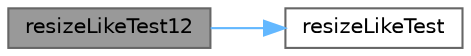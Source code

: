 digraph "resizeLikeTest12"
{
 // LATEX_PDF_SIZE
  bgcolor="transparent";
  edge [fontname=Helvetica,fontsize=10,labelfontname=Helvetica,labelfontsize=10];
  node [fontname=Helvetica,fontsize=10,shape=box,height=0.2,width=0.4];
  rankdir="LR";
  Node1 [id="Node000001",label="resizeLikeTest12",height=0.2,width=0.4,color="gray40", fillcolor="grey60", style="filled", fontcolor="black",tooltip=" "];
  Node1 -> Node2 [id="edge1_Node000001_Node000002",color="steelblue1",style="solid",tooltip=" "];
  Node2 [id="Node000002",label="resizeLikeTest",height=0.2,width=0.4,color="grey40", fillcolor="white", style="filled",URL="$resize_8cpp.html#aab05fd48ee8ff3c8f8038590dce2ec71",tooltip=" "];
}
